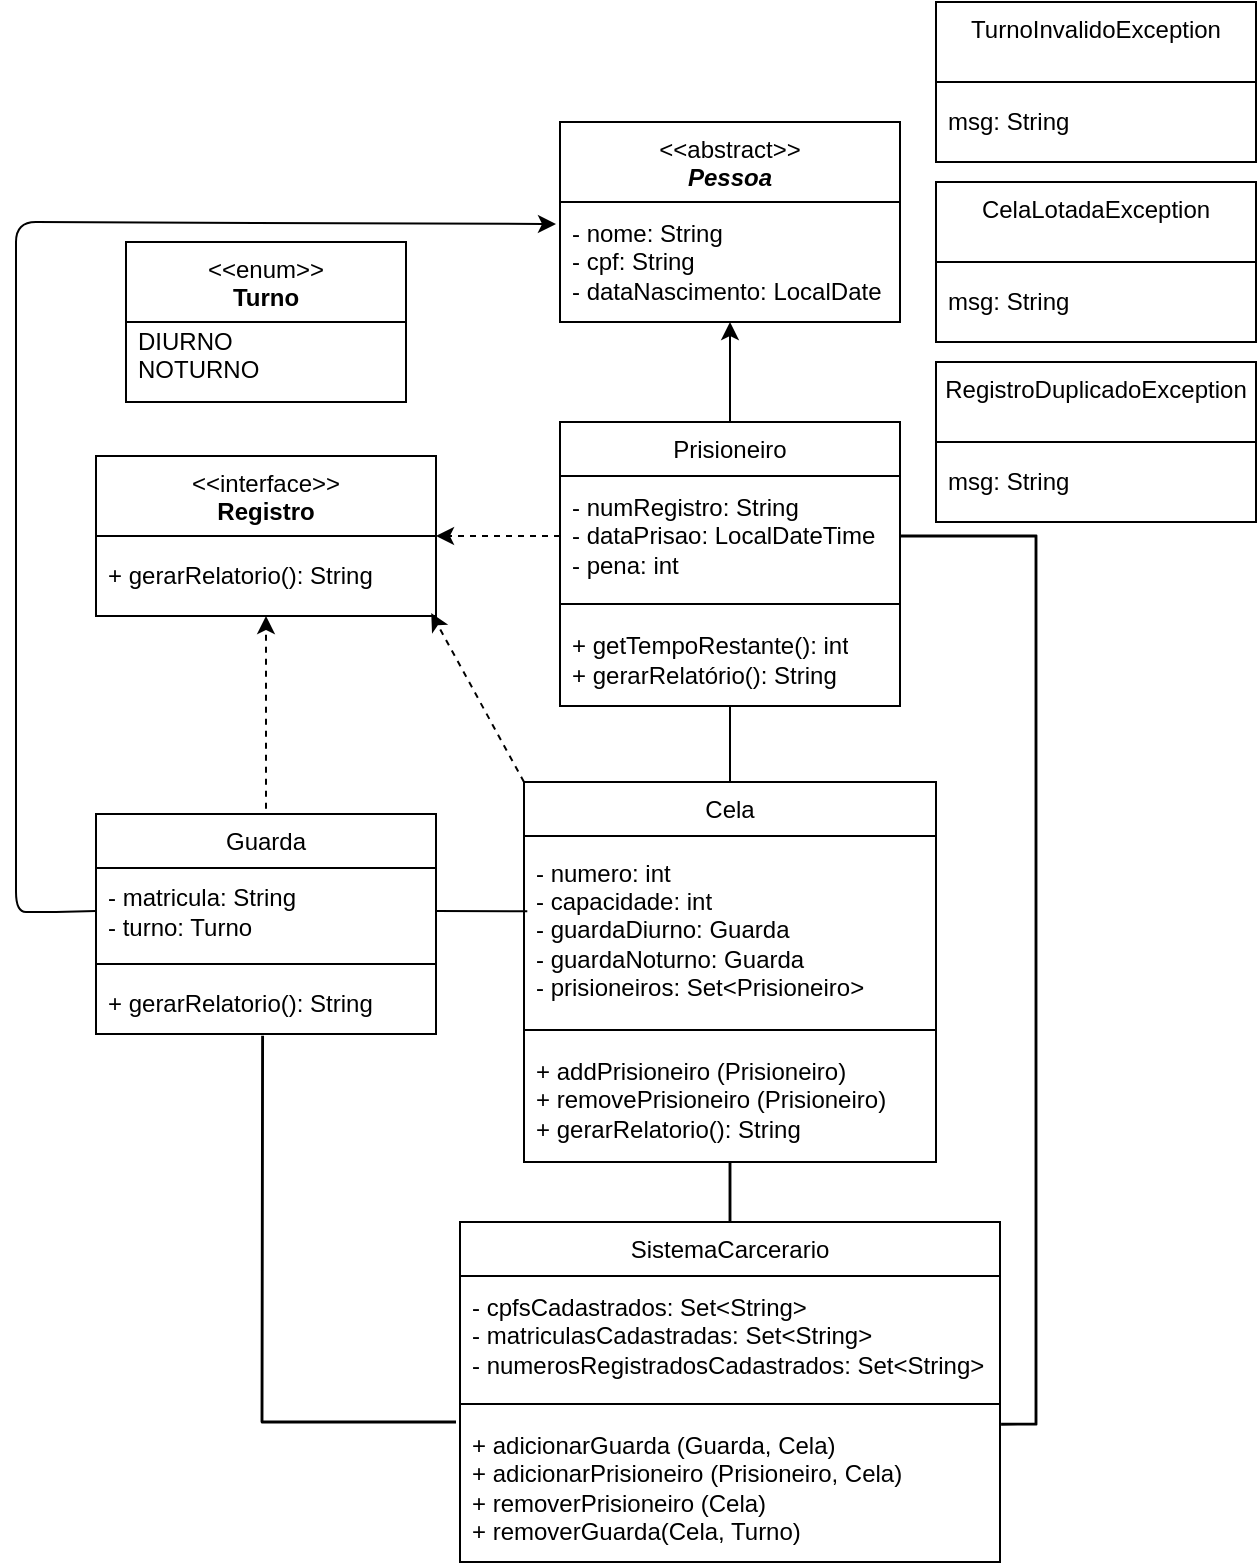 <mxfile>
    <diagram id="c5g5VnUAfIt7yYwWvyKA" name="Page-1">
        <mxGraphModel dx="1895" dy="610" grid="1" gridSize="10" guides="1" tooltips="1" connect="1" arrows="1" fold="1" page="1" pageScale="1" pageWidth="1169" pageHeight="1654" background="#ffffff" math="0" shadow="0" adaptiveColors="auto">
            <root>
                <mxCell id="0"/>
                <mxCell id="1" parent="0"/>
                <mxCell id="2" value="&amp;lt;&amp;lt;abstract&amp;gt;&amp;gt;&lt;br&gt;&lt;div&gt;&lt;i&gt;&lt;b&gt;Pessoa&lt;/b&gt;&lt;/i&gt;&lt;/div&gt;" style="swimlane;fontStyle=0;align=center;verticalAlign=top;childLayout=stackLayout;horizontal=1;startSize=40;horizontalStack=0;resizeParent=1;resizeParentMax=0;resizeLast=0;collapsible=0;marginBottom=0;html=1;whiteSpace=wrap;" vertex="1" parent="1">
                    <mxGeometry x="262" y="80" width="170" height="100" as="geometry"/>
                </mxCell>
                <mxCell id="4" value="&lt;font style=&quot;color: rgb(0, 0, 0);&quot;&gt;- nome: String&lt;/font&gt;&lt;div&gt;&lt;font style=&quot;color: rgb(0, 0, 0);&quot;&gt;- cpf: String&lt;/font&gt;&lt;/div&gt;&lt;div&gt;&lt;font style=&quot;color: rgb(0, 0, 0);&quot;&gt;- dataNascimento: LocalDate&lt;/font&gt;&lt;/div&gt;" style="text;html=1;strokeColor=none;fillColor=none;align=left;verticalAlign=middle;spacingLeft=4;spacingRight=4;overflow=hidden;rotatable=0;points=[[0,0.5],[1,0.5]];portConstraint=eastwest;whiteSpace=wrap;" vertex="1" parent="2">
                    <mxGeometry y="40" width="170" height="60" as="geometry"/>
                </mxCell>
                <mxCell id="10" value="&amp;lt;&amp;lt;enum&amp;gt;&amp;gt;&lt;br&gt;&lt;b&gt;Turno&lt;/b&gt;" style="swimlane;fontStyle=0;align=center;verticalAlign=top;childLayout=stackLayout;horizontal=1;startSize=40;horizontalStack=0;resizeParent=1;resizeParentMax=0;resizeLast=0;collapsible=0;marginBottom=0;html=1;whiteSpace=wrap;" vertex="1" parent="1">
                    <mxGeometry x="45" y="140" width="140" height="80" as="geometry"/>
                </mxCell>
                <mxCell id="12" value="DIURNO&lt;div&gt;NOTURNO&lt;/div&gt;&lt;div&gt;&lt;br&gt;&lt;/div&gt;" style="text;html=1;strokeColor=none;fillColor=none;align=left;verticalAlign=middle;spacingLeft=4;spacingRight=4;overflow=hidden;rotatable=0;points=[[0,0.5],[1,0.5]];portConstraint=eastwest;whiteSpace=wrap;" vertex="1" parent="10">
                    <mxGeometry y="40" width="140" height="40" as="geometry"/>
                </mxCell>
                <mxCell id="18" value="&amp;lt;&amp;lt;interface&amp;gt;&amp;gt;&lt;br&gt;&lt;b&gt;Registro&lt;/b&gt;" style="swimlane;fontStyle=0;align=center;verticalAlign=top;childLayout=stackLayout;horizontal=1;startSize=40;horizontalStack=0;resizeParent=1;resizeParentMax=0;resizeLast=0;collapsible=0;marginBottom=0;html=1;whiteSpace=wrap;" vertex="1" parent="1">
                    <mxGeometry x="30" y="247" width="170" height="80" as="geometry"/>
                </mxCell>
                <mxCell id="20" value="+ gerarRelatorio(): String" style="text;html=1;strokeColor=none;fillColor=none;align=left;verticalAlign=middle;spacingLeft=4;spacingRight=4;overflow=hidden;rotatable=0;points=[[0,0.5],[1,0.5]];portConstraint=eastwest;whiteSpace=wrap;" vertex="1" parent="18">
                    <mxGeometry y="40" width="170" height="40" as="geometry"/>
                </mxCell>
                <mxCell id="28" value="TurnoInvalidoException" style="swimlane;fontStyle=0;align=center;verticalAlign=top;childLayout=stackLayout;horizontal=1;startSize=40;horizontalStack=0;resizeParent=1;resizeParentMax=0;resizeLast=0;collapsible=0;marginBottom=0;html=1;whiteSpace=wrap;" vertex="1" parent="1">
                    <mxGeometry x="450" y="20" width="160" height="80" as="geometry"/>
                </mxCell>
                <mxCell id="29" value="&lt;div&gt;&lt;span style=&quot;background-color: transparent;&quot;&gt;&lt;font style=&quot;color: rgb(0, 0, 0);&quot;&gt;msg: String&lt;/font&gt;&lt;/span&gt;&lt;/div&gt;" style="text;html=1;strokeColor=none;fillColor=none;align=left;verticalAlign=middle;spacingLeft=4;spacingRight=4;overflow=hidden;rotatable=0;points=[[0,0.5],[1,0.5]];portConstraint=eastwest;whiteSpace=wrap;" vertex="1" parent="28">
                    <mxGeometry y="40" width="160" height="40" as="geometry"/>
                </mxCell>
                <mxCell id="34" value="CelaLotadaException" style="swimlane;fontStyle=0;align=center;verticalAlign=top;childLayout=stackLayout;horizontal=1;startSize=40;horizontalStack=0;resizeParent=1;resizeParentMax=0;resizeLast=0;collapsible=0;marginBottom=0;html=1;whiteSpace=wrap;" vertex="1" parent="1">
                    <mxGeometry x="450" y="110" width="160" height="80" as="geometry"/>
                </mxCell>
                <mxCell id="35" value="&lt;div&gt;&lt;span style=&quot;background-color: transparent;&quot;&gt;&lt;font style=&quot;color: rgb(0, 0, 0);&quot;&gt;msg: String&lt;/font&gt;&lt;/span&gt;&lt;/div&gt;" style="text;html=1;strokeColor=none;fillColor=none;align=left;verticalAlign=middle;spacingLeft=4;spacingRight=4;overflow=hidden;rotatable=0;points=[[0,0.5],[1,0.5]];portConstraint=eastwest;whiteSpace=wrap;" vertex="1" parent="34">
                    <mxGeometry y="40" width="160" height="40" as="geometry"/>
                </mxCell>
                <mxCell id="36" value="RegistroDuplicadoException" style="swimlane;fontStyle=0;align=center;verticalAlign=top;childLayout=stackLayout;horizontal=1;startSize=40;horizontalStack=0;resizeParent=1;resizeParentMax=0;resizeLast=0;collapsible=0;marginBottom=0;html=1;whiteSpace=wrap;" vertex="1" parent="1">
                    <mxGeometry x="450" y="200" width="160" height="80" as="geometry"/>
                </mxCell>
                <mxCell id="37" value="&lt;div&gt;&lt;span style=&quot;background-color: transparent;&quot;&gt;&lt;font style=&quot;color: rgb(0, 0, 0);&quot;&gt;msg: String&lt;/font&gt;&lt;/span&gt;&lt;/div&gt;" style="text;html=1;strokeColor=none;fillColor=none;align=left;verticalAlign=middle;spacingLeft=4;spacingRight=4;overflow=hidden;rotatable=0;points=[[0,0.5],[1,0.5]];portConstraint=eastwest;whiteSpace=wrap;" vertex="1" parent="36">
                    <mxGeometry y="40" width="160" height="40" as="geometry"/>
                </mxCell>
                <mxCell id="78" style="edgeStyle=none;html=1;exitX=0.5;exitY=0;exitDx=0;exitDy=0;" edge="1" parent="1" source="51" target="4">
                    <mxGeometry relative="1" as="geometry"/>
                </mxCell>
                <mxCell id="51" value="Prisioneiro" style="swimlane;fontStyle=0;align=center;verticalAlign=top;childLayout=stackLayout;horizontal=1;startSize=27;horizontalStack=0;resizeParent=1;resizeParentMax=0;resizeLast=0;collapsible=0;marginBottom=0;html=1;whiteSpace=wrap;" vertex="1" parent="1">
                    <mxGeometry x="262" y="230" width="170" height="142" as="geometry"/>
                </mxCell>
                <mxCell id="60" value="&lt;font style=&quot;color: rgb(0, 0, 0);&quot;&gt;- numRegistro: String&lt;/font&gt;&lt;div&gt;&lt;font style=&quot;color: rgb(0, 0, 0);&quot;&gt;- dataPrisao: LocalDateTime&lt;/font&gt;&lt;/div&gt;&lt;div&gt;&lt;font style=&quot;color: rgb(0, 0, 0);&quot;&gt;- pena: int&lt;/font&gt;&lt;/div&gt;" style="text;html=1;strokeColor=none;fillColor=none;align=left;verticalAlign=middle;spacingLeft=4;spacingRight=4;overflow=hidden;rotatable=0;points=[[0,0.5],[1,0.5]];portConstraint=eastwest;whiteSpace=wrap;" vertex="1" parent="51">
                    <mxGeometry y="27" width="170" height="60" as="geometry"/>
                </mxCell>
                <mxCell id="56" value="" style="line;strokeWidth=1;fillColor=none;align=left;verticalAlign=middle;spacingTop=-1;spacingLeft=3;spacingRight=3;rotatable=0;labelPosition=right;points=[];portConstraint=eastwest;" vertex="1" parent="51">
                    <mxGeometry y="87" width="170" height="8" as="geometry"/>
                </mxCell>
                <mxCell id="58" value="&lt;font style=&quot;color: rgb(0, 0, 0);&quot;&gt;+ getTempoRestante(): int&lt;/font&gt;&lt;div&gt;&lt;font style=&quot;color: rgb(0, 0, 0);&quot;&gt;+ gerarRelatório(): String&lt;/font&gt;&lt;/div&gt;" style="text;html=1;strokeColor=none;fillColor=none;align=left;verticalAlign=middle;spacingLeft=4;spacingRight=4;overflow=hidden;rotatable=0;points=[[0,0.5],[1,0.5]];portConstraint=eastwest;whiteSpace=wrap;" vertex="1" parent="51">
                    <mxGeometry y="95" width="170" height="47" as="geometry"/>
                </mxCell>
                <mxCell id="61" value="SistemaCarcerario" style="swimlane;fontStyle=0;align=center;verticalAlign=top;childLayout=stackLayout;horizontal=1;startSize=27;horizontalStack=0;resizeParent=1;resizeParentMax=0;resizeLast=0;collapsible=0;marginBottom=0;html=1;whiteSpace=wrap;" vertex="1" parent="1">
                    <mxGeometry x="212" y="630" width="270" height="170" as="geometry"/>
                </mxCell>
                <mxCell id="62" value="- cpfsCadastrados: Set&amp;lt;String&amp;gt;&lt;div&gt;&lt;span style=&quot;color: rgb(0, 0, 0);&quot;&gt;- matriculasCadastradas: Set&amp;lt;String&amp;gt;&lt;br&gt;&lt;/span&gt;&lt;span style=&quot;color: rgb(0, 0, 0);&quot;&gt;- numerosRegistradosCadastrados: Set&amp;lt;String&amp;gt;&lt;/span&gt;&lt;span style=&quot;color: rgb(0, 0, 0);&quot;&gt;&lt;/span&gt;&lt;/div&gt;" style="text;html=1;strokeColor=none;fillColor=none;align=left;verticalAlign=middle;spacingLeft=4;spacingRight=4;overflow=hidden;rotatable=0;points=[[0,0.5],[1,0.5]];portConstraint=eastwest;whiteSpace=wrap;" vertex="1" parent="61">
                    <mxGeometry y="27" width="270" height="60" as="geometry"/>
                </mxCell>
                <mxCell id="63" value="" style="line;strokeWidth=1;fillColor=none;align=left;verticalAlign=middle;spacingTop=-1;spacingLeft=3;spacingRight=3;rotatable=0;labelPosition=right;points=[];portConstraint=eastwest;" vertex="1" parent="61">
                    <mxGeometry y="87" width="270" height="8" as="geometry"/>
                </mxCell>
                <mxCell id="64" value="&lt;font style=&quot;color: rgb(0, 0, 0);&quot;&gt;+ adicionarGuarda (Guarda, Cela)&lt;/font&gt;&lt;div&gt;&lt;font style=&quot;color: rgb(0, 0, 0);&quot;&gt;+ adicionarPrisioneiro (Prisioneiro, Cela)&lt;/font&gt;&lt;/div&gt;&lt;div&gt;&lt;font style=&quot;color: rgb(0, 0, 0);&quot;&gt;+ removerPrisioneiro (Cela)&lt;/font&gt;&lt;/div&gt;&lt;div&gt;&lt;font style=&quot;color: rgb(0, 0, 0);&quot;&gt;+ removerGuarda(Cela, Turno)&lt;/font&gt;&lt;/div&gt;" style="text;html=1;strokeColor=none;fillColor=none;align=left;verticalAlign=middle;spacingLeft=4;spacingRight=4;overflow=hidden;rotatable=0;points=[[0,0.5],[1,0.5]];portConstraint=eastwest;whiteSpace=wrap;" vertex="1" parent="61">
                    <mxGeometry y="95" width="270" height="75" as="geometry"/>
                </mxCell>
                <mxCell id="65" value="Cela" style="swimlane;fontStyle=0;align=center;verticalAlign=top;childLayout=stackLayout;horizontal=1;startSize=27;horizontalStack=0;resizeParent=1;resizeParentMax=0;resizeLast=0;collapsible=0;marginBottom=0;html=1;whiteSpace=wrap;" vertex="1" parent="1">
                    <mxGeometry x="244" y="410" width="206" height="190" as="geometry"/>
                </mxCell>
                <mxCell id="69" value="&lt;font style=&quot;color: rgb(0, 0, 0);&quot;&gt;- numero: int&lt;/font&gt;&lt;div&gt;&lt;font style=&quot;color: rgb(0, 0, 0);&quot;&gt;- capacidade: int&lt;/font&gt;&lt;/div&gt;&lt;div&gt;&lt;font style=&quot;color: rgb(0, 0, 0);&quot;&gt;- guardaDiurno: Guarda&lt;/font&gt;&lt;/div&gt;&lt;div&gt;&lt;font style=&quot;color: rgb(0, 0, 0);&quot;&gt;- guardaNoturno: Guarda&lt;/font&gt;&lt;/div&gt;&lt;div&gt;&lt;font style=&quot;color: rgb(0, 0, 0);&quot;&gt;- prisioneiros: Set&amp;lt;Prisioneiro&amp;gt;&lt;/font&gt;&lt;/div&gt;" style="text;html=1;strokeColor=none;fillColor=none;align=left;verticalAlign=middle;spacingLeft=4;spacingRight=4;overflow=hidden;rotatable=0;points=[[0,0.5],[1,0.5]];portConstraint=eastwest;whiteSpace=wrap;dashed=1;" vertex="1" parent="65">
                    <mxGeometry y="27" width="206" height="93" as="geometry"/>
                </mxCell>
                <mxCell id="67" value="" style="line;strokeWidth=1;fillColor=none;align=left;verticalAlign=middle;spacingTop=-1;spacingLeft=3;spacingRight=3;rotatable=0;labelPosition=right;points=[];portConstraint=eastwest;" vertex="1" parent="65">
                    <mxGeometry y="120" width="206" height="8" as="geometry"/>
                </mxCell>
                <mxCell id="68" value="+ addPrisioneiro (Prisioneiro)&lt;div&gt;&lt;font color=&quot;#000000&quot;&gt;+ removePrisioneiro (Prisioneiro)&lt;br&gt;&lt;/font&gt;&lt;div&gt;&lt;font style=&quot;color: rgb(0, 0, 0);&quot;&gt;+ gerarRelatorio(): String&lt;/font&gt;&lt;/div&gt;&lt;/div&gt;" style="text;html=1;strokeColor=none;fillColor=none;align=left;verticalAlign=middle;spacingLeft=4;spacingRight=4;overflow=hidden;rotatable=0;points=[[0,0.5],[1,0.5]];portConstraint=eastwest;whiteSpace=wrap;" vertex="1" parent="65">
                    <mxGeometry y="128" width="206" height="62" as="geometry"/>
                </mxCell>
                <mxCell id="71" value="Guarda" style="swimlane;fontStyle=0;align=center;verticalAlign=top;childLayout=stackLayout;horizontal=1;startSize=27;horizontalStack=0;resizeParent=1;resizeParentMax=0;resizeLast=0;collapsible=0;marginBottom=0;html=1;whiteSpace=wrap;" vertex="1" parent="1">
                    <mxGeometry x="30" y="426" width="170" height="110" as="geometry"/>
                </mxCell>
                <mxCell id="75" value="- matricula: String&lt;div&gt;- turno: Turno&lt;/div&gt;" style="text;html=1;strokeColor=none;fillColor=none;align=left;verticalAlign=middle;spacingLeft=4;spacingRight=4;overflow=hidden;rotatable=0;points=[[0,0.5],[1,0.5]];portConstraint=eastwest;whiteSpace=wrap;" vertex="1" parent="71">
                    <mxGeometry y="27" width="170" height="43" as="geometry"/>
                </mxCell>
                <mxCell id="73" value="" style="line;strokeWidth=1;fillColor=none;align=left;verticalAlign=middle;spacingTop=-1;spacingLeft=3;spacingRight=3;rotatable=0;labelPosition=right;points=[];portConstraint=eastwest;" vertex="1" parent="71">
                    <mxGeometry y="70" width="170" height="10" as="geometry"/>
                </mxCell>
                <mxCell id="74" value="&lt;div&gt;&lt;font style=&quot;color: rgb(0, 0, 0);&quot;&gt;+ gerarRelatorio(): String&lt;/font&gt;&lt;/div&gt;" style="text;html=1;strokeColor=none;fillColor=none;align=left;verticalAlign=middle;spacingLeft=4;spacingRight=4;overflow=hidden;rotatable=0;points=[[0,0.5],[1,0.5]];portConstraint=eastwest;whiteSpace=wrap;" vertex="1" parent="71">
                    <mxGeometry y="80" width="170" height="30" as="geometry"/>
                </mxCell>
                <mxCell id="79" value="" style="edgeStyle=none;html=1;entryX=1;entryY=0.5;entryDx=0;entryDy=0;shape=link;width=0;exitX=0.008;exitY=0.405;exitDx=0;exitDy=0;exitPerimeter=0;" edge="1" parent="1" source="69" target="75">
                    <mxGeometry relative="1" as="geometry">
                        <mxPoint x="240" y="475" as="sourcePoint"/>
                    </mxGeometry>
                </mxCell>
                <mxCell id="80" style="edgeStyle=none;html=1;exitX=0.5;exitY=0;exitDx=0;exitDy=0;shape=link;width=0;" edge="1" parent="1" source="65" target="58">
                    <mxGeometry relative="1" as="geometry"/>
                </mxCell>
                <mxCell id="81" style="edgeStyle=none;html=1;exitX=0;exitY=0.5;exitDx=0;exitDy=0;entryX=1;entryY=0.5;entryDx=0;entryDy=0;dashed=1;" edge="1" parent="1" source="60" target="18">
                    <mxGeometry relative="1" as="geometry"/>
                </mxCell>
                <mxCell id="82" style="edgeStyle=none;html=1;exitX=0.5;exitY=0;exitDx=0;exitDy=0;dashed=1;" edge="1" parent="1" target="20">
                    <mxGeometry relative="1" as="geometry">
                        <mxPoint x="115" y="423.32" as="sourcePoint"/>
                        <mxPoint x="120" y="329" as="targetPoint"/>
                    </mxGeometry>
                </mxCell>
                <mxCell id="83" style="edgeStyle=none;html=1;exitX=0;exitY=0;exitDx=0;exitDy=0;entryX=0.986;entryY=0.963;entryDx=0;entryDy=0;entryPerimeter=0;dashed=1;" edge="1" parent="1" source="65" target="20">
                    <mxGeometry relative="1" as="geometry"/>
                </mxCell>
                <mxCell id="84" style="edgeStyle=none;html=1;exitX=0;exitY=0.5;exitDx=0;exitDy=0;" edge="1" parent="1" source="75">
                    <mxGeometry relative="1" as="geometry">
                        <mxPoint x="260" y="131" as="targetPoint"/>
                        <Array as="points">
                            <mxPoint x="10" y="475"/>
                            <mxPoint x="-10" y="475"/>
                            <mxPoint x="-10" y="130"/>
                        </Array>
                    </mxGeometry>
                </mxCell>
                <mxCell id="85" style="edgeStyle=none;html=1;exitX=1;exitY=0.5;exitDx=0;exitDy=0;entryX=1.002;entryY=0.082;entryDx=0;entryDy=0;entryPerimeter=0;shape=link;width=-0.435;" edge="1" parent="1" source="60" target="64">
                    <mxGeometry relative="1" as="geometry">
                        <mxPoint x="510" y="770" as="targetPoint"/>
                        <Array as="points">
                            <mxPoint x="500" y="287"/>
                            <mxPoint x="500" y="731"/>
                        </Array>
                    </mxGeometry>
                </mxCell>
                <mxCell id="86" style="edgeStyle=none;html=1;exitX=0.5;exitY=0;exitDx=0;exitDy=0;shape=link;width=0.435;" edge="1" parent="1" source="61">
                    <mxGeometry relative="1" as="geometry">
                        <mxPoint x="347" y="600" as="targetPoint"/>
                    </mxGeometry>
                </mxCell>
                <mxCell id="87" style="edgeStyle=none;html=1;exitX=0.49;exitY=1.029;exitDx=0;exitDy=0;exitPerimeter=0;shape=link;width=0.435;" edge="1" parent="1" source="74">
                    <mxGeometry relative="1" as="geometry">
                        <mxPoint x="210" y="730" as="targetPoint"/>
                        <Array as="points">
                            <mxPoint x="113" y="730"/>
                        </Array>
                    </mxGeometry>
                </mxCell>
            </root>
        </mxGraphModel>
    </diagram>
</mxfile>